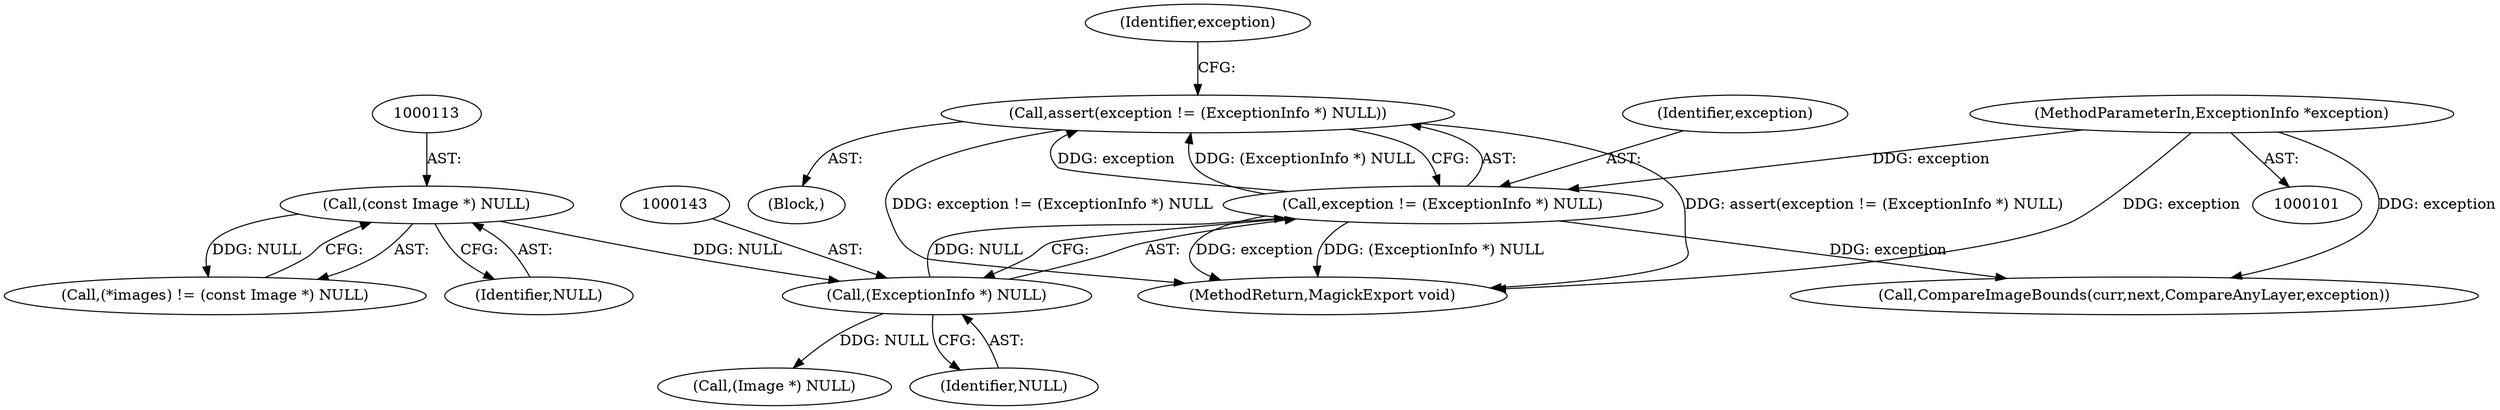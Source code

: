 digraph "0_ImageMagick6_4f31d78716ac94c85c244efcea368fea202e2ed4@API" {
"1000139" [label="(Call,assert(exception != (ExceptionInfo *) NULL))"];
"1000140" [label="(Call,exception != (ExceptionInfo *) NULL)"];
"1000103" [label="(MethodParameterIn,ExceptionInfo *exception)"];
"1000142" [label="(Call,(ExceptionInfo *) NULL)"];
"1000112" [label="(Call,(const Image *) NULL)"];
"1000109" [label="(Call,(*images) != (const Image *) NULL)"];
"1000141" [label="(Identifier,exception)"];
"1000140" [label="(Call,exception != (ExceptionInfo *) NULL)"];
"1000104" [label="(Block,)"];
"1000142" [label="(Call,(ExceptionInfo *) NULL)"];
"1000103" [label="(MethodParameterIn,ExceptionInfo *exception)"];
"1000212" [label="(Call,CompareImageBounds(curr,next,CompareAnyLayer,exception))"];
"1000112" [label="(Call,(const Image *) NULL)"];
"1000162" [label="(Call,(Image *) NULL)"];
"1000148" [label="(Identifier,exception)"];
"1000139" [label="(Call,assert(exception != (ExceptionInfo *) NULL))"];
"1000114" [label="(Identifier,NULL)"];
"1000144" [label="(Identifier,NULL)"];
"1000284" [label="(MethodReturn,MagickExport void)"];
"1000139" -> "1000104"  [label="AST: "];
"1000139" -> "1000140"  [label="CFG: "];
"1000140" -> "1000139"  [label="AST: "];
"1000148" -> "1000139"  [label="CFG: "];
"1000139" -> "1000284"  [label="DDG: exception != (ExceptionInfo *) NULL"];
"1000139" -> "1000284"  [label="DDG: assert(exception != (ExceptionInfo *) NULL)"];
"1000140" -> "1000139"  [label="DDG: exception"];
"1000140" -> "1000139"  [label="DDG: (ExceptionInfo *) NULL"];
"1000140" -> "1000142"  [label="CFG: "];
"1000141" -> "1000140"  [label="AST: "];
"1000142" -> "1000140"  [label="AST: "];
"1000140" -> "1000284"  [label="DDG: (ExceptionInfo *) NULL"];
"1000140" -> "1000284"  [label="DDG: exception"];
"1000103" -> "1000140"  [label="DDG: exception"];
"1000142" -> "1000140"  [label="DDG: NULL"];
"1000140" -> "1000212"  [label="DDG: exception"];
"1000103" -> "1000101"  [label="AST: "];
"1000103" -> "1000284"  [label="DDG: exception"];
"1000103" -> "1000212"  [label="DDG: exception"];
"1000142" -> "1000144"  [label="CFG: "];
"1000143" -> "1000142"  [label="AST: "];
"1000144" -> "1000142"  [label="AST: "];
"1000112" -> "1000142"  [label="DDG: NULL"];
"1000142" -> "1000162"  [label="DDG: NULL"];
"1000112" -> "1000109"  [label="AST: "];
"1000112" -> "1000114"  [label="CFG: "];
"1000113" -> "1000112"  [label="AST: "];
"1000114" -> "1000112"  [label="AST: "];
"1000109" -> "1000112"  [label="CFG: "];
"1000112" -> "1000109"  [label="DDG: NULL"];
}
